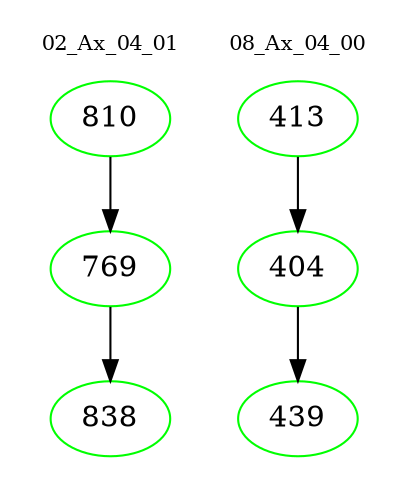 digraph{
subgraph cluster_0 {
color = white
label = "02_Ax_04_01";
fontsize=10;
T0_810 [label="810", color="green"]
T0_810 -> T0_769 [color="black"]
T0_769 [label="769", color="green"]
T0_769 -> T0_838 [color="black"]
T0_838 [label="838", color="green"]
}
subgraph cluster_1 {
color = white
label = "08_Ax_04_00";
fontsize=10;
T1_413 [label="413", color="green"]
T1_413 -> T1_404 [color="black"]
T1_404 [label="404", color="green"]
T1_404 -> T1_439 [color="black"]
T1_439 [label="439", color="green"]
}
}
